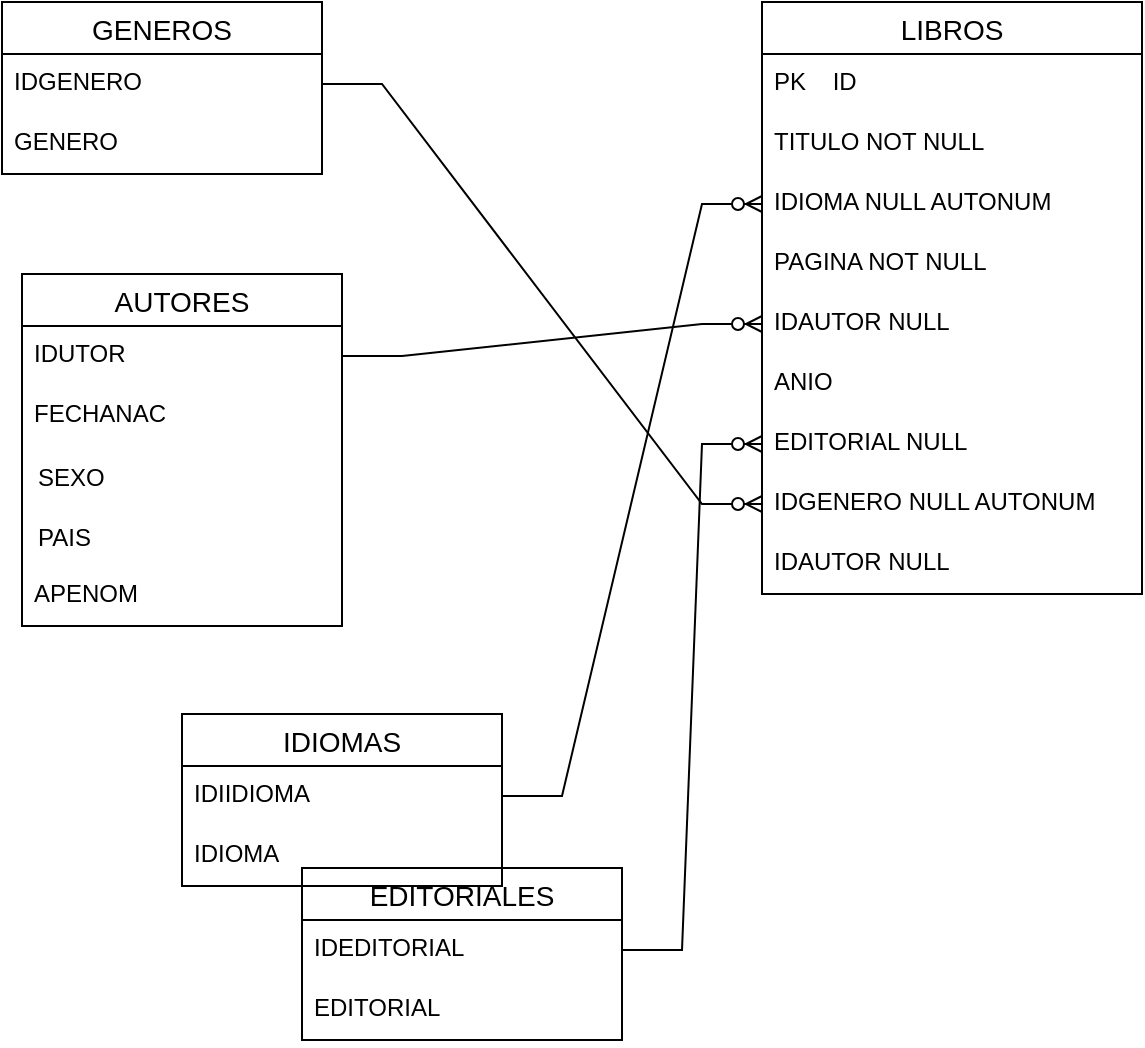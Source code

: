 <mxfile version="17.4.6" type="github">
  <diagram id="l4ejdYEq1hXE6AxVtthA" name="Page-1">
    <mxGraphModel dx="1078" dy="563" grid="1" gridSize="10" guides="1" tooltips="1" connect="1" arrows="1" fold="1" page="1" pageScale="1" pageWidth="850" pageHeight="1100" math="0" shadow="0">
      <root>
        <mxCell id="0" />
        <mxCell id="1" parent="0" />
        <mxCell id="cFg4it5Un85z_77vq7gC-253" value="LIBROS" style="swimlane;fontStyle=0;childLayout=stackLayout;horizontal=1;startSize=26;horizontalStack=0;resizeParent=1;resizeParentMax=0;resizeLast=0;collapsible=1;marginBottom=0;align=center;fontSize=14;strokeColor=default;fillColor=none;" vertex="1" parent="1">
          <mxGeometry x="660" y="74" width="190" height="296" as="geometry" />
        </mxCell>
        <mxCell id="cFg4it5Un85z_77vq7gC-254" value="PK    ID" style="text;strokeColor=none;fillColor=none;spacingLeft=4;spacingRight=4;overflow=hidden;rotatable=0;points=[[0,0.5],[1,0.5]];portConstraint=eastwest;fontSize=12;" vertex="1" parent="cFg4it5Un85z_77vq7gC-253">
          <mxGeometry y="26" width="190" height="30" as="geometry" />
        </mxCell>
        <mxCell id="cFg4it5Un85z_77vq7gC-255" value="TITULO NOT NULL" style="text;strokeColor=none;fillColor=none;spacingLeft=4;spacingRight=4;overflow=hidden;rotatable=0;points=[[0,0.5],[1,0.5]];portConstraint=eastwest;fontSize=12;" vertex="1" parent="cFg4it5Un85z_77vq7gC-253">
          <mxGeometry y="56" width="190" height="30" as="geometry" />
        </mxCell>
        <mxCell id="cFg4it5Un85z_77vq7gC-258" value="IDIOMA NULL AUTONUM" style="text;strokeColor=none;fillColor=none;spacingLeft=4;spacingRight=4;overflow=hidden;rotatable=0;points=[[0,0.5],[1,0.5]];portConstraint=eastwest;fontSize=12;" vertex="1" parent="cFg4it5Un85z_77vq7gC-253">
          <mxGeometry y="86" width="190" height="30" as="geometry" />
        </mxCell>
        <mxCell id="cFg4it5Un85z_77vq7gC-259" value="PAGINA NOT NULL" style="text;strokeColor=none;fillColor=none;spacingLeft=4;spacingRight=4;overflow=hidden;rotatable=0;points=[[0,0.5],[1,0.5]];portConstraint=eastwest;fontSize=12;" vertex="1" parent="cFg4it5Un85z_77vq7gC-253">
          <mxGeometry y="116" width="190" height="30" as="geometry" />
        </mxCell>
        <mxCell id="cFg4it5Un85z_77vq7gC-256" value="IDAUTOR NULL" style="text;strokeColor=none;fillColor=none;spacingLeft=4;spacingRight=4;overflow=hidden;rotatable=0;points=[[0,0.5],[1,0.5]];portConstraint=eastwest;fontSize=12;" vertex="1" parent="cFg4it5Un85z_77vq7gC-253">
          <mxGeometry y="146" width="190" height="30" as="geometry" />
        </mxCell>
        <mxCell id="cFg4it5Un85z_77vq7gC-261" value="ANIO" style="text;strokeColor=none;fillColor=none;spacingLeft=4;spacingRight=4;overflow=hidden;rotatable=0;points=[[0,0.5],[1,0.5]];portConstraint=eastwest;fontSize=12;" vertex="1" parent="cFg4it5Un85z_77vq7gC-253">
          <mxGeometry y="176" width="190" height="30" as="geometry" />
        </mxCell>
        <mxCell id="cFg4it5Un85z_77vq7gC-262" value="EDITORIAL NULL" style="text;strokeColor=none;fillColor=none;spacingLeft=4;spacingRight=4;overflow=hidden;rotatable=0;points=[[0,0.5],[1,0.5]];portConstraint=eastwest;fontSize=12;" vertex="1" parent="cFg4it5Un85z_77vq7gC-253">
          <mxGeometry y="206" width="190" height="30" as="geometry" />
        </mxCell>
        <mxCell id="cFg4it5Un85z_77vq7gC-263" value="IDGENERO NULL AUTONUM" style="text;strokeColor=none;fillColor=none;spacingLeft=4;spacingRight=4;overflow=hidden;rotatable=0;points=[[0,0.5],[1,0.5]];portConstraint=eastwest;fontSize=12;" vertex="1" parent="cFg4it5Un85z_77vq7gC-253">
          <mxGeometry y="236" width="190" height="30" as="geometry" />
        </mxCell>
        <mxCell id="cFg4it5Un85z_77vq7gC-260" value="IDAUTOR NULL" style="text;strokeColor=none;fillColor=none;spacingLeft=4;spacingRight=4;overflow=hidden;rotatable=0;points=[[0,0.5],[1,0.5]];portConstraint=eastwest;fontSize=12;" vertex="1" parent="cFg4it5Un85z_77vq7gC-253">
          <mxGeometry y="266" width="190" height="30" as="geometry" />
        </mxCell>
        <mxCell id="cFg4it5Un85z_77vq7gC-264" value="" style="edgeStyle=entityRelationEdgeStyle;fontSize=12;html=1;endArrow=ERzeroToMany;endFill=1;rounded=0;entryX=0;entryY=0.5;entryDx=0;entryDy=0;" edge="1" parent="1" source="cFg4it5Un85z_77vq7gC-266" target="cFg4it5Un85z_77vq7gC-262">
          <mxGeometry width="100" height="100" relative="1" as="geometry">
            <mxPoint x="530" y="450" as="sourcePoint" />
            <mxPoint x="590" y="300" as="targetPoint" />
          </mxGeometry>
        </mxCell>
        <mxCell id="cFg4it5Un85z_77vq7gC-265" value="EDITORIALES" style="swimlane;fontStyle=0;childLayout=stackLayout;horizontal=1;startSize=26;horizontalStack=0;resizeParent=1;resizeParentMax=0;resizeLast=0;collapsible=1;marginBottom=0;align=center;fontSize=14;strokeColor=default;fillColor=none;" vertex="1" parent="1">
          <mxGeometry x="430" y="507" width="160" height="86" as="geometry" />
        </mxCell>
        <mxCell id="cFg4it5Un85z_77vq7gC-266" value="IDEDITORIAL" style="text;strokeColor=none;fillColor=none;spacingLeft=4;spacingRight=4;overflow=hidden;rotatable=0;points=[[0,0.5],[1,0.5]];portConstraint=eastwest;fontSize=12;" vertex="1" parent="cFg4it5Un85z_77vq7gC-265">
          <mxGeometry y="26" width="160" height="30" as="geometry" />
        </mxCell>
        <mxCell id="cFg4it5Un85z_77vq7gC-267" value="EDITORIAL" style="text;strokeColor=none;fillColor=none;spacingLeft=4;spacingRight=4;overflow=hidden;rotatable=0;points=[[0,0.5],[1,0.5]];portConstraint=eastwest;fontSize=12;" vertex="1" parent="cFg4it5Un85z_77vq7gC-265">
          <mxGeometry y="56" width="160" height="30" as="geometry" />
        </mxCell>
        <mxCell id="cFg4it5Un85z_77vq7gC-269" value="IDIOMAS" style="swimlane;fontStyle=0;childLayout=stackLayout;horizontal=1;startSize=26;horizontalStack=0;resizeParent=1;resizeParentMax=0;resizeLast=0;collapsible=1;marginBottom=0;align=center;fontSize=14;strokeColor=default;fillColor=none;" vertex="1" parent="1">
          <mxGeometry x="370" y="430" width="160" height="86" as="geometry" />
        </mxCell>
        <mxCell id="cFg4it5Un85z_77vq7gC-270" value="IDIIDIOMA" style="text;strokeColor=none;fillColor=none;spacingLeft=4;spacingRight=4;overflow=hidden;rotatable=0;points=[[0,0.5],[1,0.5]];portConstraint=eastwest;fontSize=12;" vertex="1" parent="cFg4it5Un85z_77vq7gC-269">
          <mxGeometry y="26" width="160" height="30" as="geometry" />
        </mxCell>
        <mxCell id="cFg4it5Un85z_77vq7gC-271" value="IDIOMA" style="text;strokeColor=none;fillColor=none;spacingLeft=4;spacingRight=4;overflow=hidden;rotatable=0;points=[[0,0.5],[1,0.5]];portConstraint=eastwest;fontSize=12;" vertex="1" parent="cFg4it5Un85z_77vq7gC-269">
          <mxGeometry y="56" width="160" height="30" as="geometry" />
        </mxCell>
        <mxCell id="cFg4it5Un85z_77vq7gC-275" value="" style="edgeStyle=entityRelationEdgeStyle;fontSize=12;html=1;endArrow=ERzeroToMany;endFill=1;rounded=0;" edge="1" parent="1" source="cFg4it5Un85z_77vq7gC-270" target="cFg4it5Un85z_77vq7gC-258">
          <mxGeometry width="100" height="100" relative="1" as="geometry">
            <mxPoint x="520" y="393" as="sourcePoint" />
            <mxPoint x="590" y="200.0" as="targetPoint" />
          </mxGeometry>
        </mxCell>
        <mxCell id="cFg4it5Un85z_77vq7gC-276" value="AUTORES" style="swimlane;fontStyle=0;childLayout=stackLayout;horizontal=1;startSize=26;horizontalStack=0;resizeParent=1;resizeParentMax=0;resizeLast=0;collapsible=1;marginBottom=0;align=center;fontSize=14;strokeColor=default;fillColor=none;" vertex="1" parent="1">
          <mxGeometry x="290" y="210" width="160" height="176" as="geometry" />
        </mxCell>
        <mxCell id="cFg4it5Un85z_77vq7gC-277" value="IDUTOR" style="text;strokeColor=none;fillColor=none;spacingLeft=4;spacingRight=4;overflow=hidden;rotatable=0;points=[[0,0.5],[1,0.5]];portConstraint=eastwest;fontSize=12;" vertex="1" parent="cFg4it5Un85z_77vq7gC-276">
          <mxGeometry y="26" width="160" height="30" as="geometry" />
        </mxCell>
        <mxCell id="cFg4it5Un85z_77vq7gC-279" value="FECHANAC" style="text;strokeColor=none;fillColor=none;spacingLeft=4;spacingRight=4;overflow=hidden;rotatable=0;points=[[0,0.5],[1,0.5]];portConstraint=eastwest;fontSize=12;" vertex="1" parent="cFg4it5Un85z_77vq7gC-276">
          <mxGeometry y="56" width="160" height="30" as="geometry" />
        </mxCell>
        <mxCell id="cFg4it5Un85z_77vq7gC-78" value="SEXO" style="shape=partialRectangle;connectable=0;fillColor=none;top=0;left=0;bottom=0;right=0;align=left;spacingLeft=6;overflow=hidden;" vertex="1" parent="cFg4it5Un85z_77vq7gC-276">
          <mxGeometry y="86" width="160" height="30" as="geometry">
            <mxRectangle width="150" height="30" as="alternateBounds" />
          </mxGeometry>
        </mxCell>
        <mxCell id="cFg4it5Un85z_77vq7gC-79" value="PAIS" style="shape=partialRectangle;connectable=0;fillColor=none;top=0;left=0;bottom=0;right=0;align=left;spacingLeft=6;overflow=hidden;" vertex="1" parent="cFg4it5Un85z_77vq7gC-276">
          <mxGeometry y="116" width="160" height="30" as="geometry">
            <mxRectangle width="150" height="30" as="alternateBounds" />
          </mxGeometry>
        </mxCell>
        <mxCell id="cFg4it5Un85z_77vq7gC-278" value="APENOM" style="text;strokeColor=none;fillColor=none;spacingLeft=4;spacingRight=4;overflow=hidden;rotatable=0;points=[[0,0.5],[1,0.5]];portConstraint=eastwest;fontSize=12;" vertex="1" parent="cFg4it5Un85z_77vq7gC-276">
          <mxGeometry y="146" width="160" height="30" as="geometry" />
        </mxCell>
        <mxCell id="cFg4it5Un85z_77vq7gC-280" value="GENEROS" style="swimlane;fontStyle=0;childLayout=stackLayout;horizontal=1;startSize=26;horizontalStack=0;resizeParent=1;resizeParentMax=0;resizeLast=0;collapsible=1;marginBottom=0;align=center;fontSize=14;strokeColor=default;fillColor=none;" vertex="1" parent="1">
          <mxGeometry x="280" y="74" width="160" height="86" as="geometry" />
        </mxCell>
        <mxCell id="cFg4it5Un85z_77vq7gC-281" value="IDGENERO" style="text;strokeColor=none;fillColor=none;spacingLeft=4;spacingRight=4;overflow=hidden;rotatable=0;points=[[0,0.5],[1,0.5]];portConstraint=eastwest;fontSize=12;" vertex="1" parent="cFg4it5Un85z_77vq7gC-280">
          <mxGeometry y="26" width="160" height="30" as="geometry" />
        </mxCell>
        <mxCell id="cFg4it5Un85z_77vq7gC-283" value="GENERO" style="text;strokeColor=none;fillColor=none;spacingLeft=4;spacingRight=4;overflow=hidden;rotatable=0;points=[[0,0.5],[1,0.5]];portConstraint=eastwest;fontSize=12;" vertex="1" parent="cFg4it5Un85z_77vq7gC-280">
          <mxGeometry y="56" width="160" height="30" as="geometry" />
        </mxCell>
        <mxCell id="cFg4it5Un85z_77vq7gC-284" value="" style="edgeStyle=entityRelationEdgeStyle;fontSize=12;html=1;endArrow=ERzeroToMany;endFill=1;rounded=0;" edge="1" parent="1" source="cFg4it5Un85z_77vq7gC-277" target="cFg4it5Un85z_77vq7gC-256">
          <mxGeometry width="100" height="100" relative="1" as="geometry">
            <mxPoint x="520" y="448" as="sourcePoint" />
            <mxPoint x="640" y="230.0" as="targetPoint" />
          </mxGeometry>
        </mxCell>
        <mxCell id="cFg4it5Un85z_77vq7gC-285" value="" style="edgeStyle=entityRelationEdgeStyle;fontSize=12;html=1;endArrow=ERzeroToMany;endFill=1;rounded=0;" edge="1" parent="1" source="cFg4it5Un85z_77vq7gC-281" target="cFg4it5Un85z_77vq7gC-263">
          <mxGeometry width="100" height="100" relative="1" as="geometry">
            <mxPoint x="460" y="261" as="sourcePoint" />
            <mxPoint x="650" y="240.0" as="targetPoint" />
          </mxGeometry>
        </mxCell>
      </root>
    </mxGraphModel>
  </diagram>
</mxfile>
